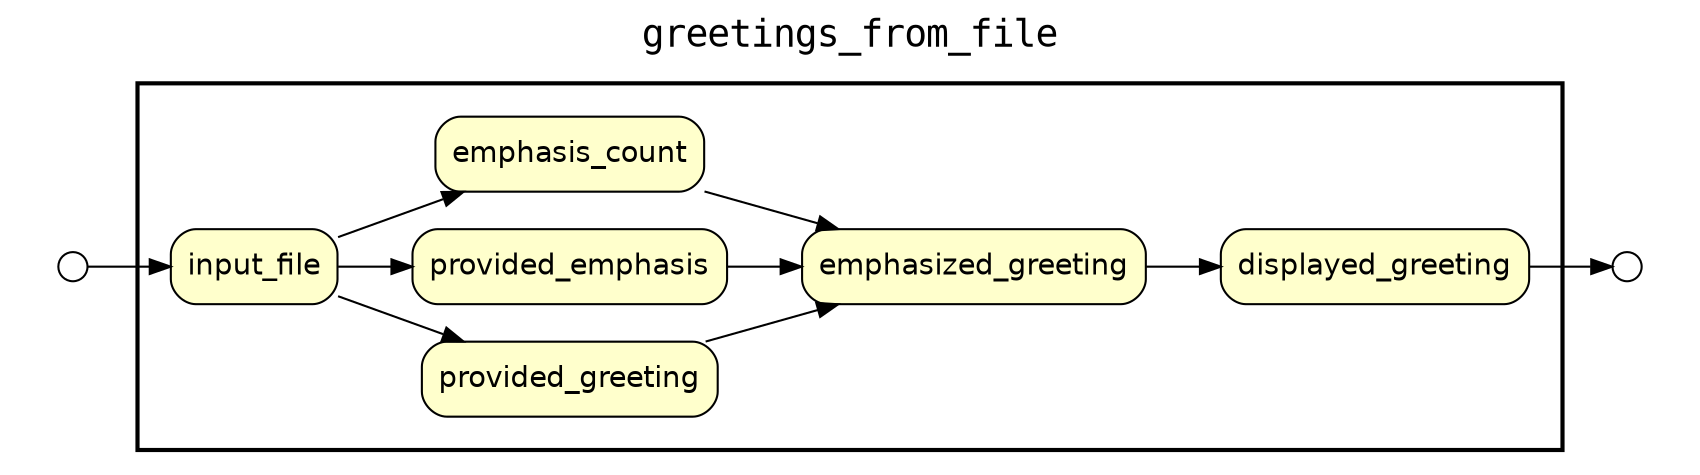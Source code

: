 
digraph yw_data_view {
rankdir=LR
fontname=Courier; fontsize=18; labelloc=t
label="greetings_from_file"
subgraph cluster_workflow { label=""; color=black; penwidth=2
subgraph cluster_workflow_inner { label=""; color=white
node[shape=box style="rounded,filled" fillcolor="#FFFFCC" peripheries=1 fontname=Helvetica]
input_file
provided_greeting
provided_emphasis
emphasis_count
emphasized_greeting
displayed_greeting
node[shape=box style="rounded,filled" fillcolor="#FFFFFF" peripheries=1 fontname=Helvetica]
}}
subgraph cluster_inflows { label=""; color=white; penwidth=2
subgraph cluster_inflows_inner { label=""; color=white
node[shape=circle fillcolor="#FFFFFF" peripheries=1 width=0.2]
input_file_inflow [label=""]
}}
subgraph cluster_outflows { label=""; color=white; penwidth=2
subgraph cluster_outflows_inner { label=""; color=white
node[shape=circle fillcolor="#FFFFFF" peripheries=1 width=0.2]
displayed_greeting_outflow [label=""]
}}
input_file -> provided_greeting
input_file -> provided_emphasis
input_file -> emphasis_count
provided_greeting -> emphasized_greeting
provided_emphasis -> emphasized_greeting
emphasis_count -> emphasized_greeting
emphasized_greeting -> displayed_greeting
input_file_inflow -> input_file
displayed_greeting -> displayed_greeting_outflow
}

